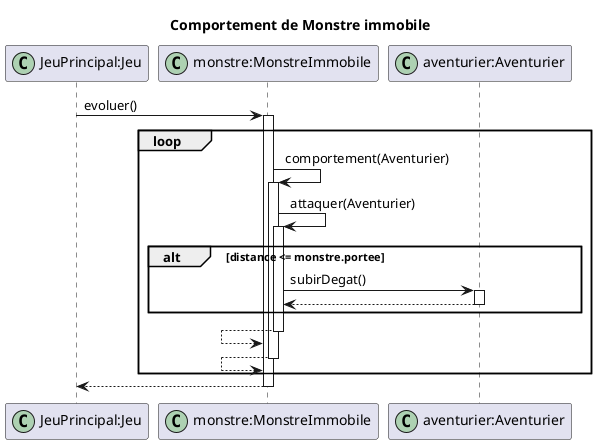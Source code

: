@startuml 
title Comportement de Monstre immobile
participant "JeuPrincipal:Jeu" as jeu << (C,#ADD1B2) >>
participant "monstre:MonstreImmobile" as monstre << (C,#ADD1B2) >>
participant "aventurier:Aventurier" as aventurier << (C,#ADD1B2) >>

jeu -> monstre : evoluer()
loop
activate monstre
monstre -> monstre: comportement(Aventurier)
activate monstre
monstre -> monstre: attaquer(Aventurier)
activate monstre
alt distance <= monstre.portee
monstre -> aventurier: subirDegat()
activate aventurier
monstre <-- aventurier
deactivate aventurier
end
monstre <-- monstre
deactivate monstre
monstre <-- monstre
deactivate monstre
end
jeu <-- monstre
deactivate monstre


@enduml